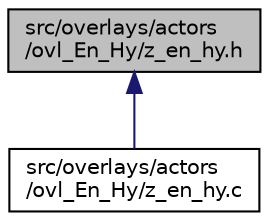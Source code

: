 digraph "src/overlays/actors/ovl_En_Hy/z_en_hy.h"
{
 // LATEX_PDF_SIZE
  edge [fontname="Helvetica",fontsize="10",labelfontname="Helvetica",labelfontsize="10"];
  node [fontname="Helvetica",fontsize="10",shape=record];
  Node1 [label="src/overlays/actors\l/ovl_En_Hy/z_en_hy.h",height=0.2,width=0.4,color="black", fillcolor="grey75", style="filled", fontcolor="black",tooltip=" "];
  Node1 -> Node2 [dir="back",color="midnightblue",fontsize="10",style="solid",fontname="Helvetica"];
  Node2 [label="src/overlays/actors\l/ovl_En_Hy/z_en_hy.c",height=0.2,width=0.4,color="black", fillcolor="white", style="filled",URL="$d9/db2/z__en__hy_8c.html",tooltip=" "];
}
